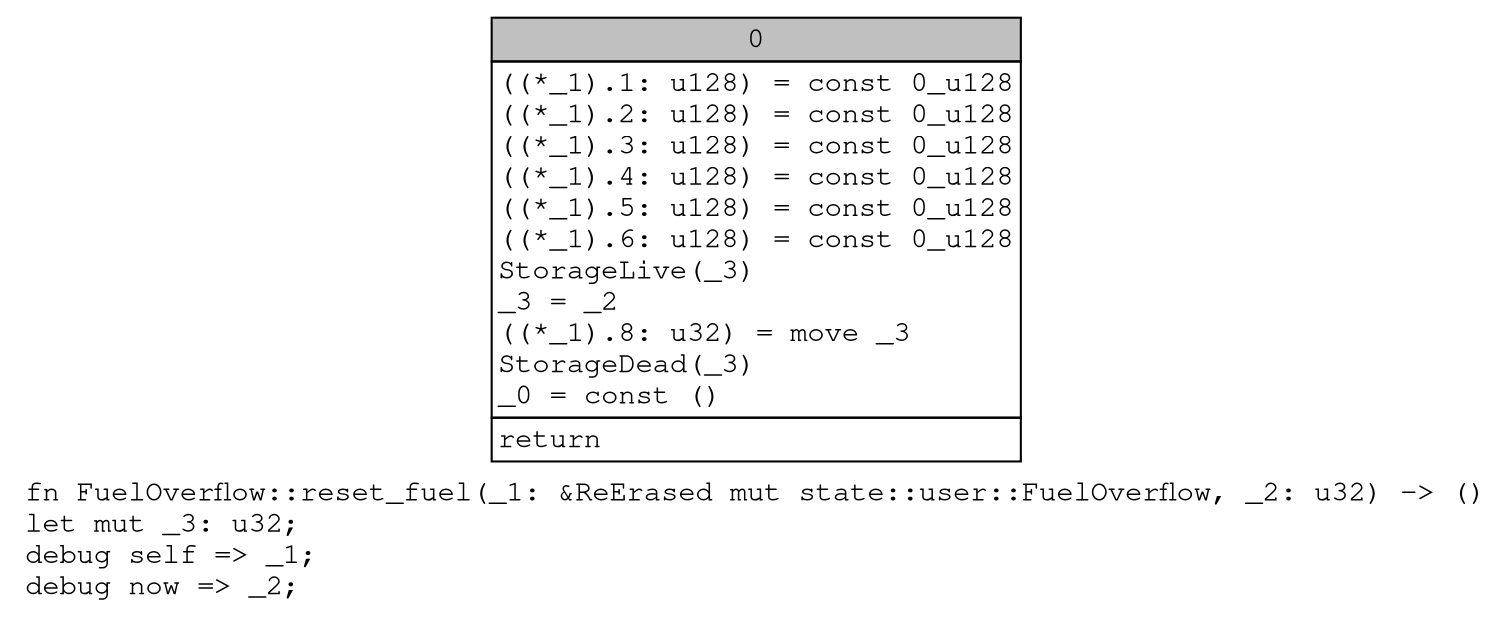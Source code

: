 digraph Mir_0_4448 {
    graph [fontname="Courier, monospace"];
    node [fontname="Courier, monospace"];
    edge [fontname="Courier, monospace"];
    label=<fn FuelOverflow::reset_fuel(_1: &amp;ReErased mut state::user::FuelOverflow, _2: u32) -&gt; ()<br align="left"/>let mut _3: u32;<br align="left"/>debug self =&gt; _1;<br align="left"/>debug now =&gt; _2;<br align="left"/>>;
    bb0__0_4448 [shape="none", label=<<table border="0" cellborder="1" cellspacing="0"><tr><td bgcolor="gray" align="center" colspan="1">0</td></tr><tr><td align="left" balign="left">((*_1).1: u128) = const 0_u128<br/>((*_1).2: u128) = const 0_u128<br/>((*_1).3: u128) = const 0_u128<br/>((*_1).4: u128) = const 0_u128<br/>((*_1).5: u128) = const 0_u128<br/>((*_1).6: u128) = const 0_u128<br/>StorageLive(_3)<br/>_3 = _2<br/>((*_1).8: u32) = move _3<br/>StorageDead(_3)<br/>_0 = const ()<br/></td></tr><tr><td align="left">return</td></tr></table>>];
}
